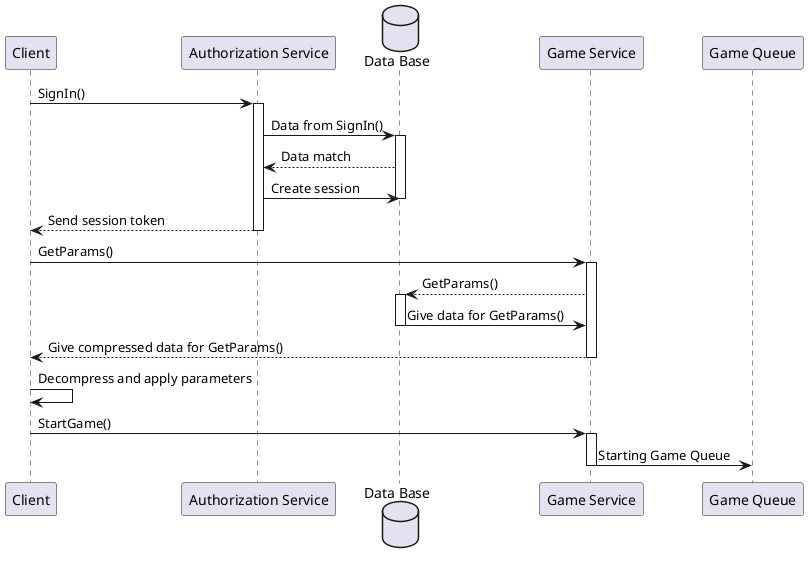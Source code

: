 @startuml auth-scheme
participant client as "Client"
participant "Authorization Service" as authservice
database "Data Base" as database
participant "Game Service" as gameservice
participant "Game Queue" as gamequeue

client -> authservice: SignIn()
activate authservice
authservice -> database: Data from SignIn()
activate database
database --> authservice: Data match
authservice -> database: Create session
deactivate database
authservice --> client: Send session token
deactivate authservice
client -> gameservice: GetParams()
activate gameservice
gameservice --> database: GetParams()
activate database
database -> gameservice: Give data for GetParams()
deactivate database
gameservice --> client: Give compressed data for GetParams()
deactivate gameservice
client -> client: Decompress and apply parameters
client -> gameservice: StartGame()
activate gameservice
gameservice -> gamequeue: Starting Game Queue
deactivate gameservice
@enduml
